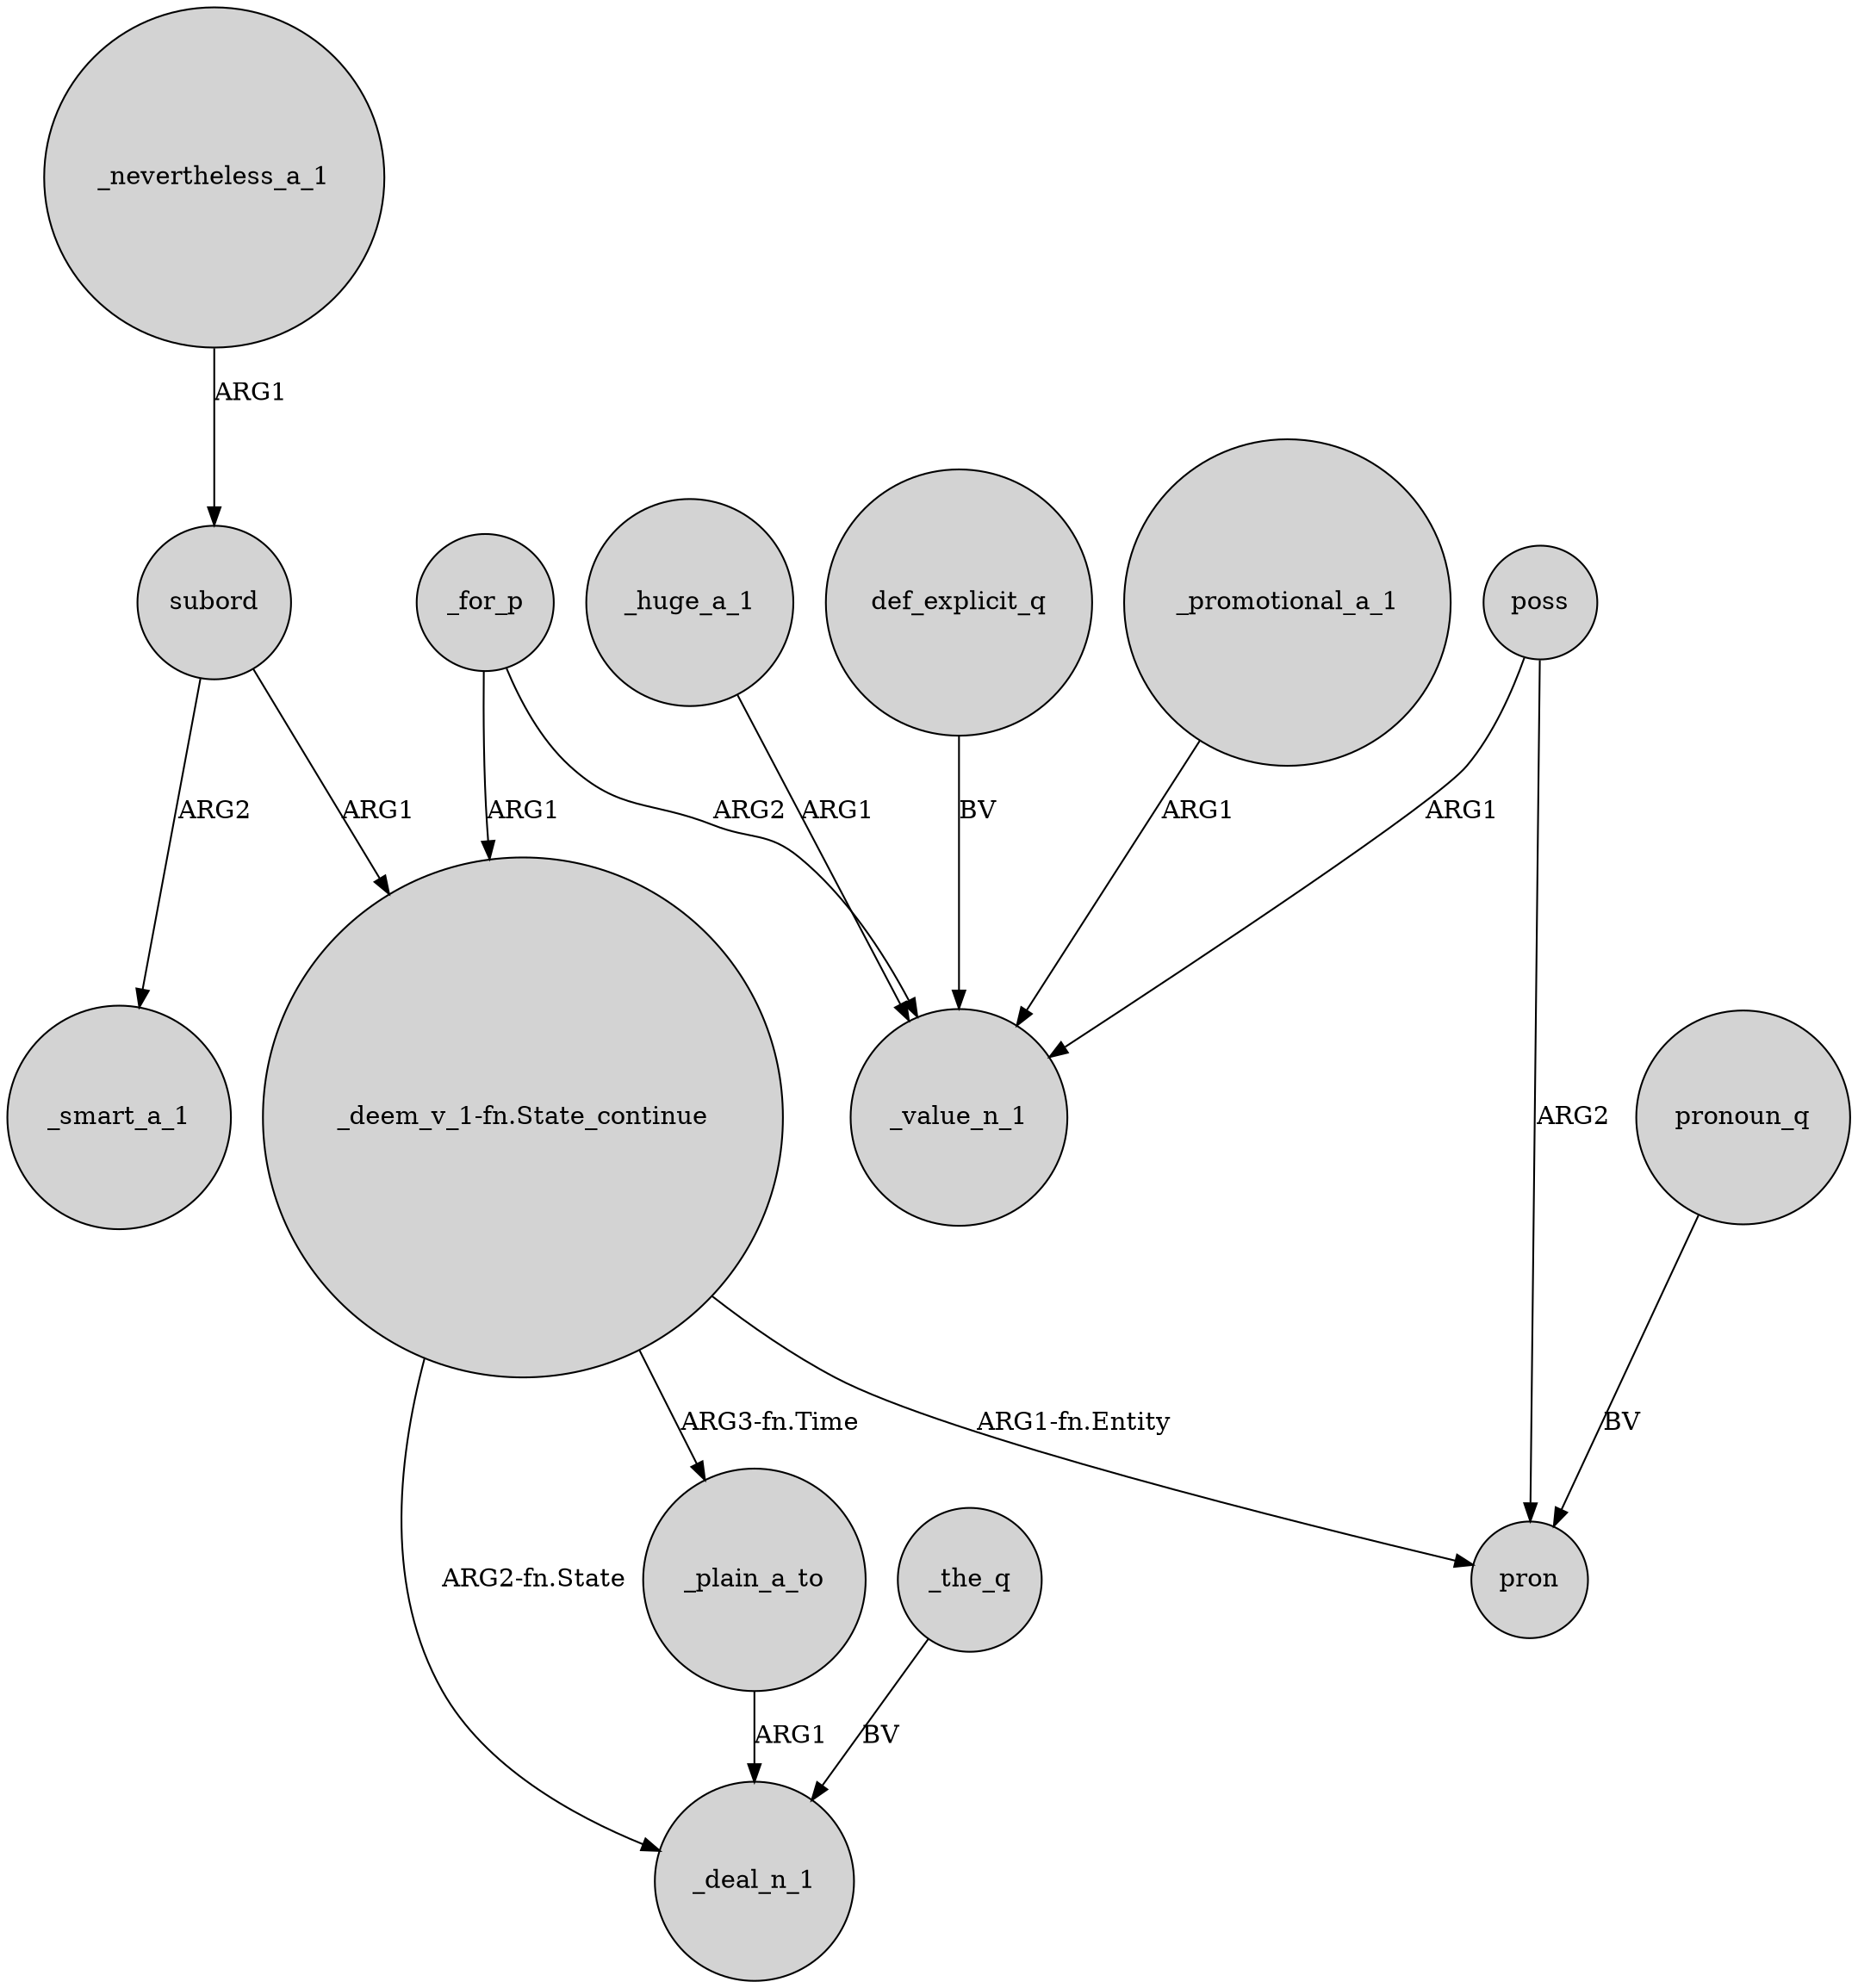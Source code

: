 digraph {
	node [shape=circle style=filled]
	subord -> "_deem_v_1-fn.State_continue" [label=ARG1]
	poss -> _value_n_1 [label=ARG1]
	_huge_a_1 -> _value_n_1 [label=ARG1]
	_for_p -> _value_n_1 [label=ARG2]
	_nevertheless_a_1 -> subord [label=ARG1]
	"_deem_v_1-fn.State_continue" -> _plain_a_to [label="ARG3-fn.Time"]
	_the_q -> _deal_n_1 [label=BV]
	poss -> pron [label=ARG2]
	"_deem_v_1-fn.State_continue" -> _deal_n_1 [label="ARG2-fn.State"]
	subord -> _smart_a_1 [label=ARG2]
	_plain_a_to -> _deal_n_1 [label=ARG1]
	_for_p -> "_deem_v_1-fn.State_continue" [label=ARG1]
	pronoun_q -> pron [label=BV]
	"_deem_v_1-fn.State_continue" -> pron [label="ARG1-fn.Entity"]
	def_explicit_q -> _value_n_1 [label=BV]
	_promotional_a_1 -> _value_n_1 [label=ARG1]
}
